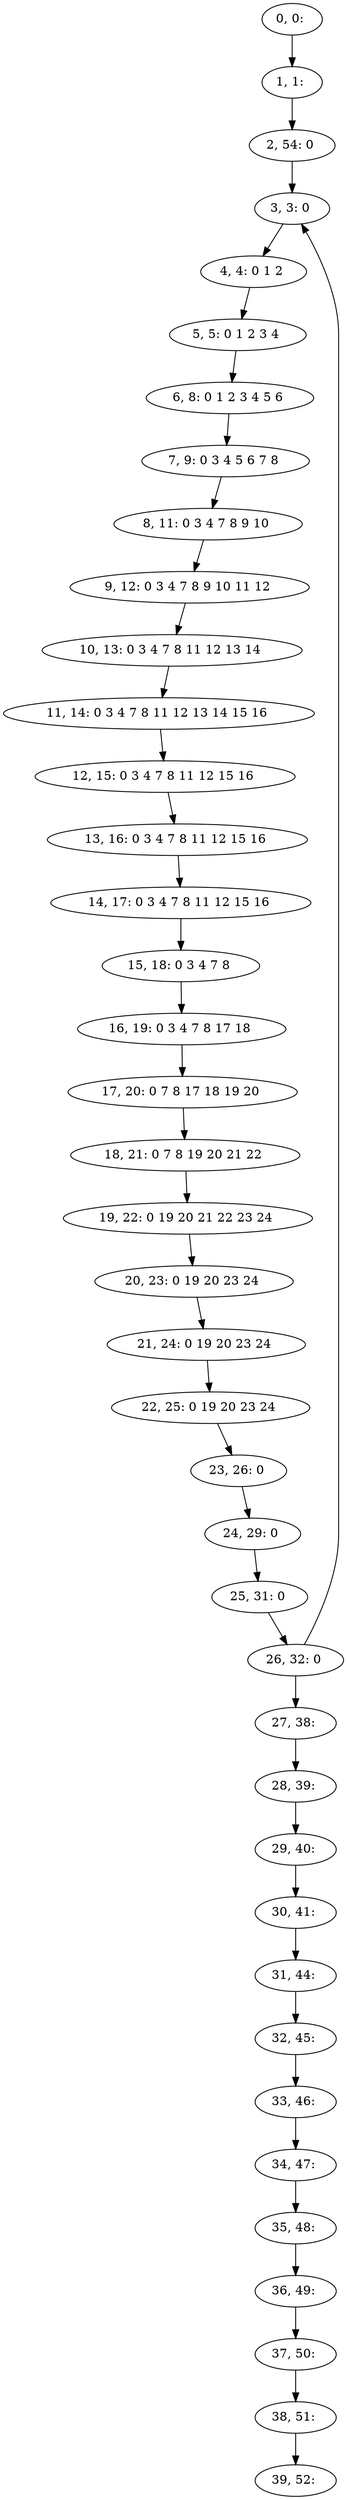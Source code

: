 digraph G {
0[label="0, 0: "];
1[label="1, 1: "];
2[label="2, 54: 0 "];
3[label="3, 3: 0 "];
4[label="4, 4: 0 1 2 "];
5[label="5, 5: 0 1 2 3 4 "];
6[label="6, 8: 0 1 2 3 4 5 6 "];
7[label="7, 9: 0 3 4 5 6 7 8 "];
8[label="8, 11: 0 3 4 7 8 9 10 "];
9[label="9, 12: 0 3 4 7 8 9 10 11 12 "];
10[label="10, 13: 0 3 4 7 8 11 12 13 14 "];
11[label="11, 14: 0 3 4 7 8 11 12 13 14 15 16 "];
12[label="12, 15: 0 3 4 7 8 11 12 15 16 "];
13[label="13, 16: 0 3 4 7 8 11 12 15 16 "];
14[label="14, 17: 0 3 4 7 8 11 12 15 16 "];
15[label="15, 18: 0 3 4 7 8 "];
16[label="16, 19: 0 3 4 7 8 17 18 "];
17[label="17, 20: 0 7 8 17 18 19 20 "];
18[label="18, 21: 0 7 8 19 20 21 22 "];
19[label="19, 22: 0 19 20 21 22 23 24 "];
20[label="20, 23: 0 19 20 23 24 "];
21[label="21, 24: 0 19 20 23 24 "];
22[label="22, 25: 0 19 20 23 24 "];
23[label="23, 26: 0 "];
24[label="24, 29: 0 "];
25[label="25, 31: 0 "];
26[label="26, 32: 0 "];
27[label="27, 38: "];
28[label="28, 39: "];
29[label="29, 40: "];
30[label="30, 41: "];
31[label="31, 44: "];
32[label="32, 45: "];
33[label="33, 46: "];
34[label="34, 47: "];
35[label="35, 48: "];
36[label="36, 49: "];
37[label="37, 50: "];
38[label="38, 51: "];
39[label="39, 52: "];
0->1 ;
1->2 ;
2->3 ;
3->4 ;
4->5 ;
5->6 ;
6->7 ;
7->8 ;
8->9 ;
9->10 ;
10->11 ;
11->12 ;
12->13 ;
13->14 ;
14->15 ;
15->16 ;
16->17 ;
17->18 ;
18->19 ;
19->20 ;
20->21 ;
21->22 ;
22->23 ;
23->24 ;
24->25 ;
25->26 ;
26->27 ;
26->3 ;
27->28 ;
28->29 ;
29->30 ;
30->31 ;
31->32 ;
32->33 ;
33->34 ;
34->35 ;
35->36 ;
36->37 ;
37->38 ;
38->39 ;
}

